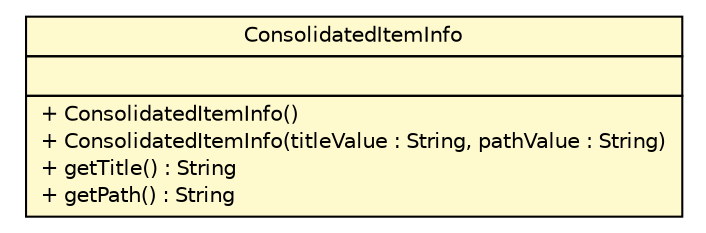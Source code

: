 #!/usr/local/bin/dot
#
# Class diagram 
# Generated by UMLGraph version R5_6 (http://www.umlgraph.org/)
#

digraph G {
	edge [fontname="Helvetica",fontsize=10,labelfontname="Helvetica",labelfontsize=10];
	node [fontname="Helvetica",fontsize=10,shape=plaintext];
	nodesep=0.25;
	ranksep=0.5;
	// com.github.mkolisnyk.cucumber.reporting.types.consolidated.ConsolidatedItemInfo
	c3919 [label=<<table title="com.github.mkolisnyk.cucumber.reporting.types.consolidated.ConsolidatedItemInfo" border="0" cellborder="1" cellspacing="0" cellpadding="2" port="p" bgcolor="lemonChiffon" href="./ConsolidatedItemInfo.html">
		<tr><td><table border="0" cellspacing="0" cellpadding="1">
<tr><td align="center" balign="center"> ConsolidatedItemInfo </td></tr>
		</table></td></tr>
		<tr><td><table border="0" cellspacing="0" cellpadding="1">
<tr><td align="left" balign="left">  </td></tr>
		</table></td></tr>
		<tr><td><table border="0" cellspacing="0" cellpadding="1">
<tr><td align="left" balign="left"> + ConsolidatedItemInfo() </td></tr>
<tr><td align="left" balign="left"> + ConsolidatedItemInfo(titleValue : String, pathValue : String) </td></tr>
<tr><td align="left" balign="left"> + getTitle() : String </td></tr>
<tr><td align="left" balign="left"> + getPath() : String </td></tr>
		</table></td></tr>
		</table>>, URL="./ConsolidatedItemInfo.html", fontname="Helvetica", fontcolor="black", fontsize=10.0];
}

